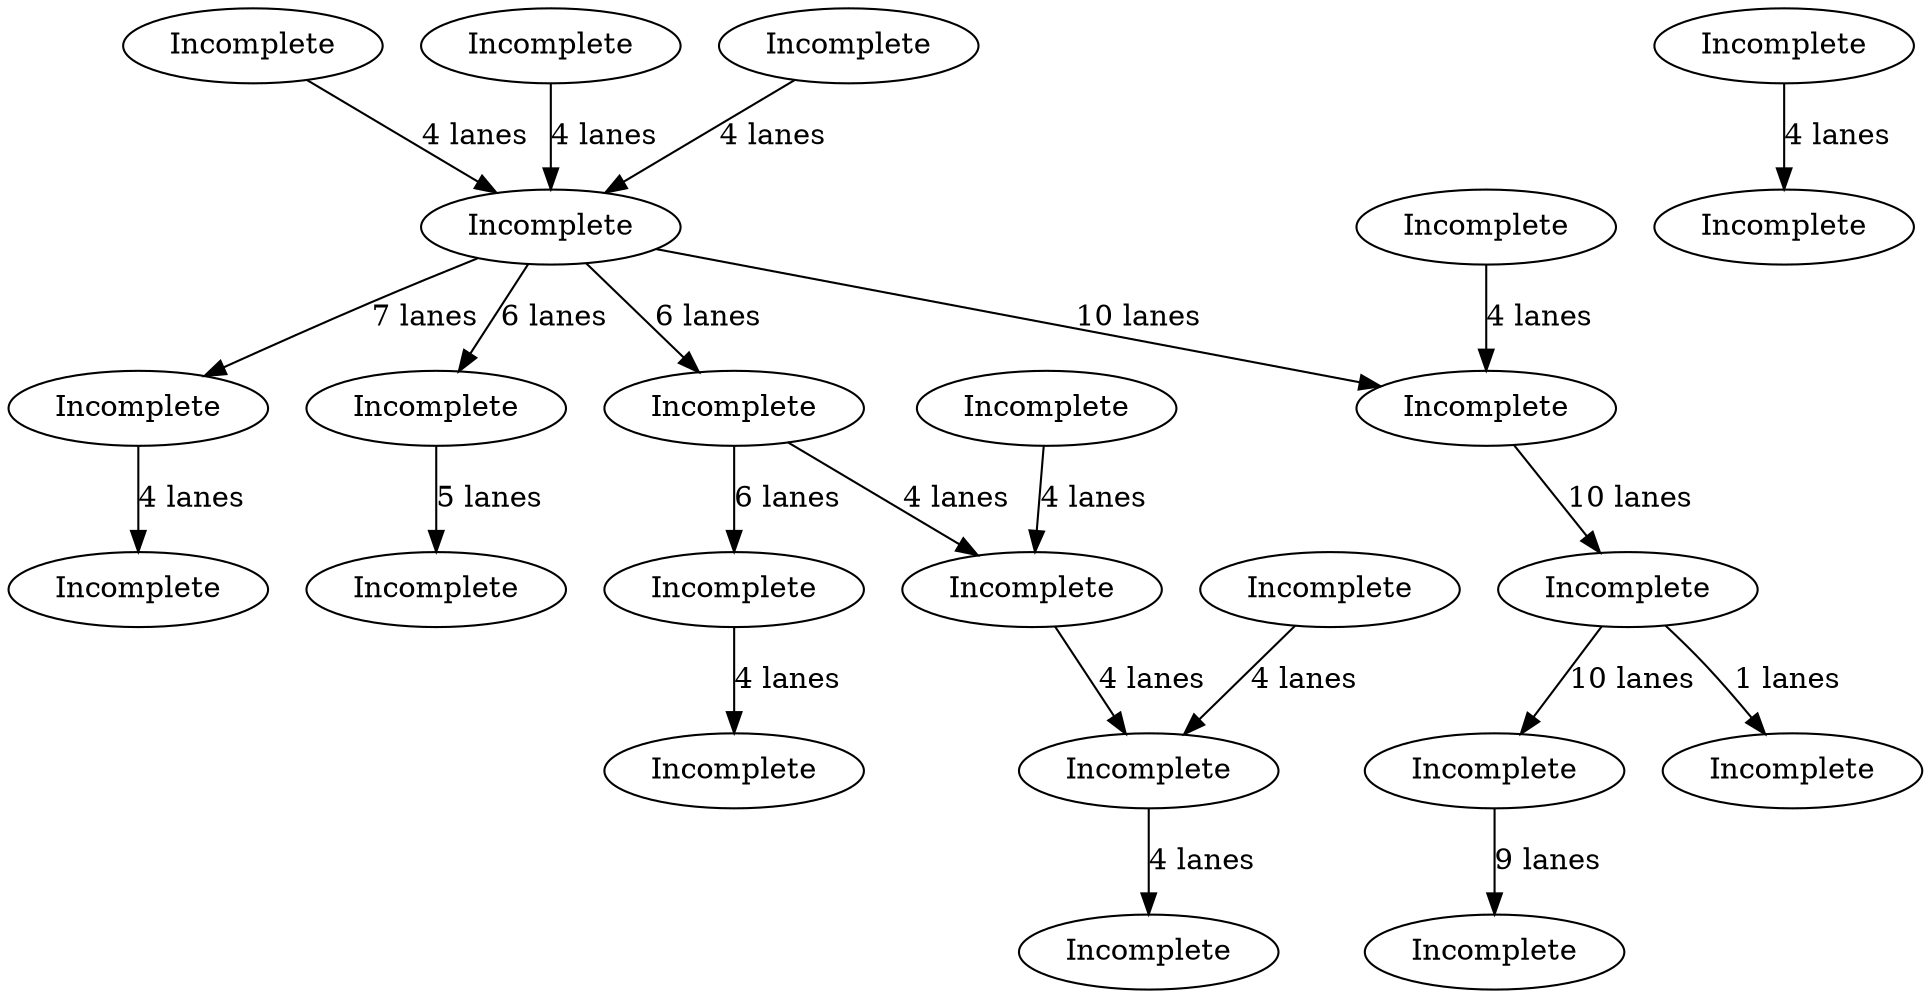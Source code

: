 digraph {
    0 [ label = "Incomplete" ]
    1 [ label = "Incomplete" ]
    2 [ label = "Incomplete" ]
    3 [ label = "Incomplete" ]
    4 [ label = "Incomplete" ]
    5 [ label = "Incomplete" ]
    6 [ label = "Incomplete" ]
    7 [ label = "Incomplete" ]
    8 [ label = "Incomplete" ]
    9 [ label = "Incomplete" ]
    10 [ label = "Incomplete" ]
    11 [ label = "Incomplete" ]
    12 [ label = "Incomplete" ]
    13 [ label = "Incomplete" ]
    14 [ label = "Incomplete" ]
    15 [ label = "Incomplete" ]
    16 [ label = "Incomplete" ]
    17 [ label = "Incomplete" ]
    18 [ label = "Incomplete" ]
    19 [ label = "Incomplete" ]
    20 [ label = "Incomplete" ]
    21 [ label = "Incomplete" ]
    22 [ label = "Incomplete" ]
    23 [ label = "Incomplete" ]
    23 -> 3 [ label = "4 lanes" ]
    7 -> 3 [ label = "4 lanes" ]
    3 -> 5 [ label = "6 lanes" ]
    6 -> 0 [ label = "4 lanes" ]
    3 -> 6 [ label = "7 lanes" ]
    12 -> 11 [ label = "6 lanes" ]
    3 -> 12 [ label = "6 lanes" ]
    9 -> 8 [ label = "9 lanes" ]
    3 -> 18 [ label = "10 lanes" ]
    10 -> 9 [ label = "10 lanes" ]
    18 -> 10 [ label = "10 lanes" ]
    1 -> 3 [ label = "4 lanes" ]
    11 -> 2 [ label = "4 lanes" ]
    12 -> 16 [ label = "4 lanes" ]
    16 -> 20 [ label = "4 lanes" ]
    20 -> 13 [ label = "4 lanes" ]
    10 -> 14 [ label = "1 lanes" ]
    15 -> 18 [ label = "4 lanes" ]
    17 -> 16 [ label = "4 lanes" ]
    19 -> 20 [ label = "4 lanes" ]
    22 -> 21 [ label = "4 lanes" ]
    5 -> 4 [ label = "5 lanes" ]
}
